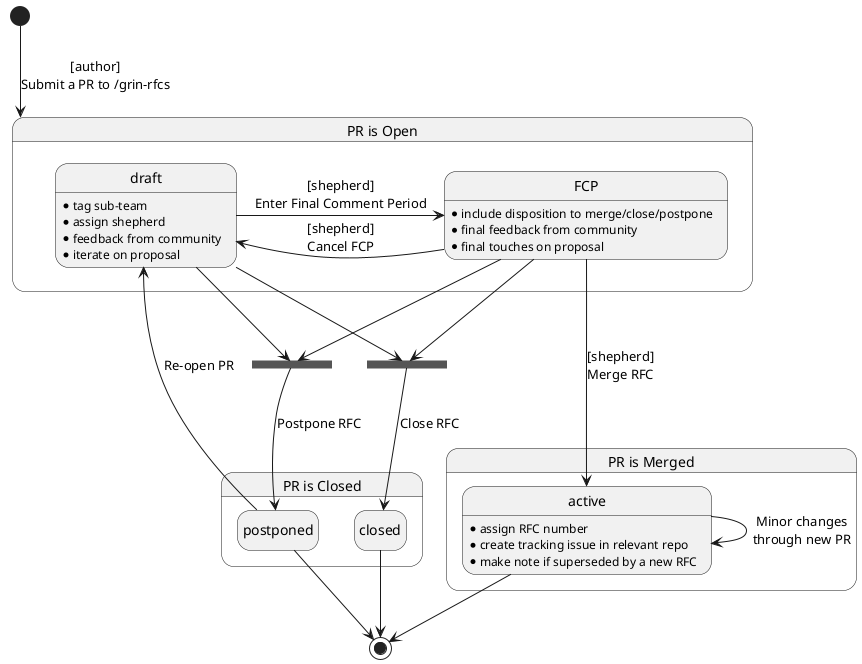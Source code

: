 @startuml
hide empty description
skinparam shadowing false

[*] -down-> long1 : [author]\nSubmit a PR to /grin-rfcs

state "PR is Open" as long1 {
draft : * tag sub-team
draft : * assign shepherd
draft : * feedback from community
draft : * iterate on proposal
draft -right-> FCP : [shepherd]\nEnter Final Comment Period
FCP: * include disposition to merge/close/postpone
FCP: * final feedback from community
FCP: * final touches on proposal
FCP -left-> draft : [shepherd]\nCancel FCP
}

state close_join <<join>>
draft --> close_join 
FCP --> close_join

state post_join <<join>>
draft --> post_join 
FCP --> post_join

state "PR is Closed" as long2 {
close_join -down-> closed : Close RFC
post_join -down-> postponed : Postpone RFC
}

state "PR is Merged" as long3 {
FCP -right-> active : [shepherd]\nMerge RFC
active --> active : Minor changes\nthrough new PR
active: * assign RFC number
active: * create tracking issue in relevant repo
active: * make note if superseded by a new RFC 
}

postponed --> draft : Re-open PR 
postponed --> [*]
closed --> [*]
active --> [*]
@enduml